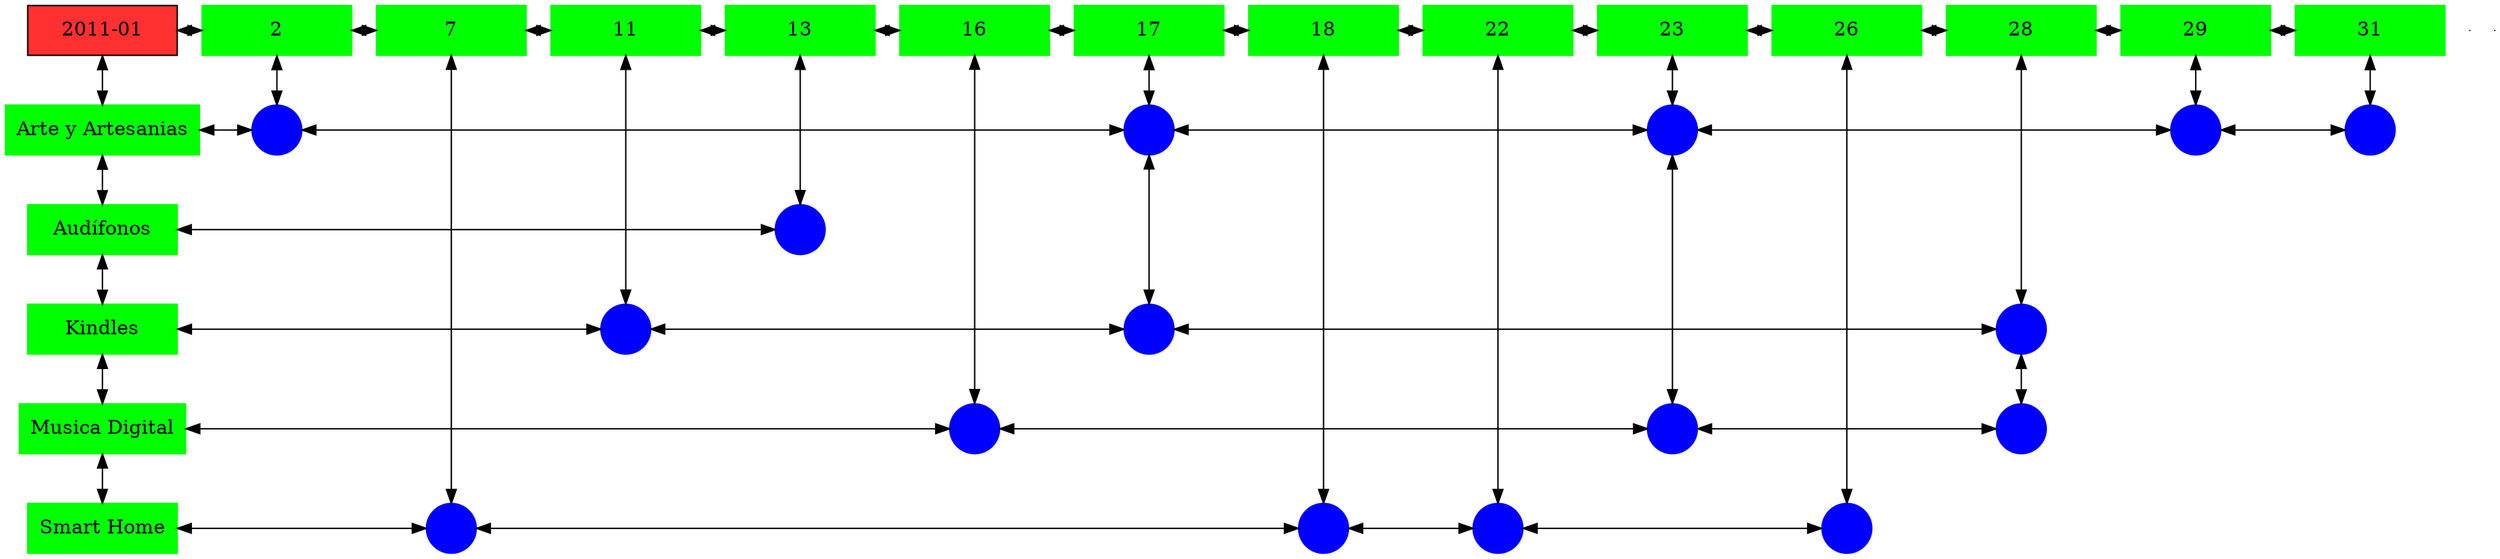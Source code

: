 digraph G{
node[shape="box"];
nodeMt[ label = "2011-01", width = 1.5, style = filled, fillcolor = firebrick1, group = 1 ];
e0[ shape = point, width = 0 ];
e1[ shape = point, width = 0 ];
node0xc002021540[label="2",color=green,style =filled,width = 1.5 group=2];
nodeMt->node0xc002021540[dir="both"];
{rank=same;nodeMt;node0xc002021540;}
node0xc0021fcfa0[label="7",color=green,style =filled,width = 1.5 group=7];
node0xc002021540->node0xc0021fcfa0[dir="both"];
{rank=same;node0xc002021540;node0xc0021fcfa0;}
node0xc002284870[label="11",color=green,style =filled,width = 1.5 group=11];
node0xc0021fcfa0->node0xc002284870[dir="both"];
{rank=same;node0xc0021fcfa0;node0xc002284870;}
node0xc0022cc000[label="13",color=green,style =filled,width = 1.5 group=13];
node0xc002284870->node0xc0022cc000[dir="both"];
{rank=same;node0xc002284870;node0xc0022cc000;}
node0xc0021fc190[label="16",color=green,style =filled,width = 1.5 group=16];
node0xc0022cc000->node0xc0021fc190[dir="both"];
{rank=same;node0xc0022cc000;node0xc0021fc190;}
node0xc0020b01e0[label="17",color=green,style =filled,width = 1.5 group=17];
node0xc0021fc190->node0xc0020b01e0[dir="both"];
{rank=same;node0xc0021fc190;node0xc0020b01e0;}
node0xc001efa780[label="18",color=green,style =filled,width = 1.5 group=18];
node0xc0020b01e0->node0xc001efa780[dir="both"];
{rank=same;node0xc0020b01e0;node0xc001efa780;}
node0xc001fc2e60[label="22",color=green,style =filled,width = 1.5 group=22];
node0xc001efa780->node0xc001fc2e60[dir="both"];
{rank=same;node0xc001efa780;node0xc001fc2e60;}
node0xc002021d60[label="23",color=green,style =filled,width = 1.5 group=23];
node0xc001fc2e60->node0xc002021d60[dir="both"];
{rank=same;node0xc001fc2e60;node0xc002021d60;}
node0xc00218e6e0[label="26",color=green,style =filled,width = 1.5 group=26];
node0xc002021d60->node0xc00218e6e0[dir="both"];
{rank=same;node0xc002021d60;node0xc00218e6e0;}
node0xc001eae730[label="28",color=green,style =filled,width = 1.5 group=28];
node0xc00218e6e0->node0xc001eae730[dir="both"];
{rank=same;node0xc00218e6e0;node0xc001eae730;}
node0xc00216af00[label="29",color=green,style =filled,width = 1.5 group=29];
node0xc001eae730->node0xc00216af00[dir="both"];
{rank=same;node0xc001eae730;node0xc00216af00;}
node0xc00209e370[label="31",color=green,style =filled,width = 1.5 group=31];
node0xc00216af00->node0xc00209e370[dir="both"];
{rank=same;node0xc00216af00;node0xc00209e370;}
node0xc0020214f0[label="Arte y Artesanias",color=green,style =filled width = 1.5 group=1];
node0xc002026f00[label="",color=blue,style =filled, width = 0.5 group=2 shape=circle];
node0xc0020214f0->node0xc002026f00[dir="both"];
{rank=same;node0xc0020214f0;node0xc002026f00;}
node0xc0020a6f00[label="",color=blue,style =filled, width = 0.5 group=17 shape=circle];
node0xc002026f00->node0xc0020a6f00[dir="both"];
{rank=same;node0xc0020a6f00;node0xc002026f00;}
node0xc0022c7580[label="",color=blue,style =filled, width = 0.5 group=23 shape=circle];
node0xc0020a6f00->node0xc0022c7580[dir="both"];
{rank=same;node0xc0022c7580;node0xc0020a6f00;}
node0xc00216cb00[label="",color=blue,style =filled, width = 0.5 group=29 shape=circle];
node0xc0022c7580->node0xc00216cb00[dir="both"];
{rank=same;node0xc00216cb00;node0xc0022c7580;}
node0xc002184080[label="",color=blue,style =filled, width = 0.5 group=31 shape=circle];
node0xc00216cb00->node0xc002184080[dir="both"];
{rank=same;node0xc002184080;node0xc00216cb00;}
node0xc0022bdf90[label="Audífonos",color=green,style =filled width = 1.5 group=1];
node0xc0022c6e80[label="",color=blue,style =filled, width = 0.5 group=13 shape=circle];
node0xc0022bdf90->node0xc0022c6e80[dir="both"];
{rank=same;node0xc0022bdf90;node0xc0022c6e80;}
node0xc001eae6e0[label="Kindles",color=green,style =filled width = 1.5 group=1];
node0xc002286580[label="",color=blue,style =filled, width = 0.5 group=11 shape=circle];
node0xc001eae6e0->node0xc002286580[dir="both"];
{rank=same;node0xc001eae6e0;node0xc002286580;}
node0xc0021ea280[label="",color=blue,style =filled, width = 0.5 group=17 shape=circle];
node0xc002286580->node0xc0021ea280[dir="both"];
{rank=same;node0xc0021ea280;node0xc002286580;}
node0xc001ea5780[label="",color=blue,style =filled, width = 0.5 group=28 shape=circle];
node0xc0021ea280->node0xc001ea5780[dir="both"];
{rank=same;node0xc001ea5780;node0xc0021ea280;}
node0xc001f4a960[label="Musica Digital",color=green,style =filled width = 1.5 group=1];
node0xc0021ebd80[label="",color=blue,style =filled, width = 0.5 group=16 shape=circle];
node0xc001f4a960->node0xc0021ebd80[dir="both"];
{rank=same;node0xc001f4a960;node0xc0021ebd80;}
node0xc002027400[label="",color=blue,style =filled, width = 0.5 group=23 shape=circle];
node0xc0021ebd80->node0xc002027400[dir="both"];
{rank=same;node0xc002027400;node0xc0021ebd80;}
node0xc001f41400[label="",color=blue,style =filled, width = 0.5 group=28 shape=circle];
node0xc002027400->node0xc001f41400[dir="both"];
{rank=same;node0xc001f41400;node0xc002027400;}
node0xc001efa730[label="Smart Home",color=green,style =filled width = 1.5 group=1];
node0xc002202900[label="",color=blue,style =filled, width = 0.5 group=7 shape=circle];
node0xc001efa730->node0xc002202900[dir="both"];
{rank=same;node0xc001efa730;node0xc002202900;}
node0xc001ee3800[label="",color=blue,style =filled, width = 0.5 group=18 shape=circle];
node0xc002202900->node0xc001ee3800[dir="both"];
{rank=same;node0xc001ee3800;node0xc002202900;}
node0xc001fb5e00[label="",color=blue,style =filled, width = 0.5 group=22 shape=circle];
node0xc001ee3800->node0xc001fb5e00[dir="both"];
{rank=same;node0xc001fb5e00;node0xc001ee3800;}
node0xc002185b80[label="",color=blue,style =filled, width = 0.5 group=26 shape=circle];
node0xc001fb5e00->node0xc002185b80[dir="both"];
{rank=same;node0xc002185b80;node0xc001fb5e00;}
node0xc002021540->node0xc002026f00[dir="both"];
node0xc0021fcfa0->node0xc002202900[dir="both"];
node0xc002284870->node0xc002286580[dir="both"];
node0xc0022cc000->node0xc0022c6e80[dir="both"];
node0xc0021fc190->node0xc0021ebd80[dir="both"];
node0xc0020b01e0->node0xc0020a6f00[dir="both"];
node0xc0020a6f00->node0xc0021ea280[dir="both"];
node0xc001efa780->node0xc001ee3800[dir="both"];
node0xc001fc2e60->node0xc001fb5e00[dir="both"];
node0xc002021d60->node0xc0022c7580[dir="both"];
node0xc0022c7580->node0xc002027400[dir="both"];
node0xc00218e6e0->node0xc002185b80[dir="both"];
node0xc001eae730->node0xc001ea5780[dir="both"];
node0xc001ea5780->node0xc001f41400[dir="both"];
node0xc00216af00->node0xc00216cb00[dir="both"];
node0xc00209e370->node0xc002184080[dir="both"];
nodeMt->node0xc0020214f0[dir="both"];
node0xc0020214f0->node0xc0022bdf90[dir="both"];
node0xc0022bdf90->node0xc001eae6e0[dir="both"];
node0xc001eae6e0->node0xc001f4a960[dir="both"];
node0xc001f4a960->node0xc001efa730[dir="both"];
}
